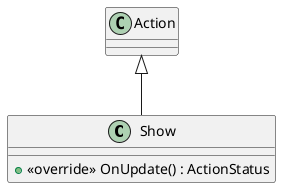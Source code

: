 @startuml
class Show {
    + <<override>> OnUpdate() : ActionStatus
}
Action <|-- Show
@enduml
